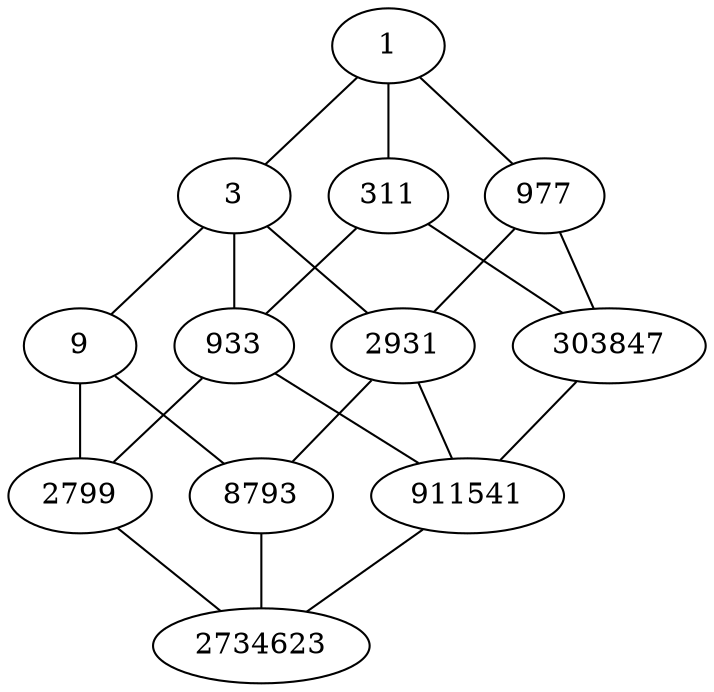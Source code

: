 graph {
        "1"
        "3"
        "9"
        "311"
        "933"
        "977"
        "2799"
        "2931"
        "8793"
        "303847"
        "911541"
        "2734623"
        "1"--"3"
        "1"--"311"
        "1"--"977"
        "3"--"9"
        "3"--"933"
        "3"--"2931"
        "9"--"2799"
        "9"--"8793"
        "311"--"933"
        "311"--"303847"
        "933"--"2799"
        "933"--"911541"
        "977"--"2931"
        "977"--"303847"
        "2799"--"2734623"
        "2931"--"8793"
        "2931"--"911541"
        "8793"--"2734623"
        "303847"--"911541"
        "911541"--"2734623"
}